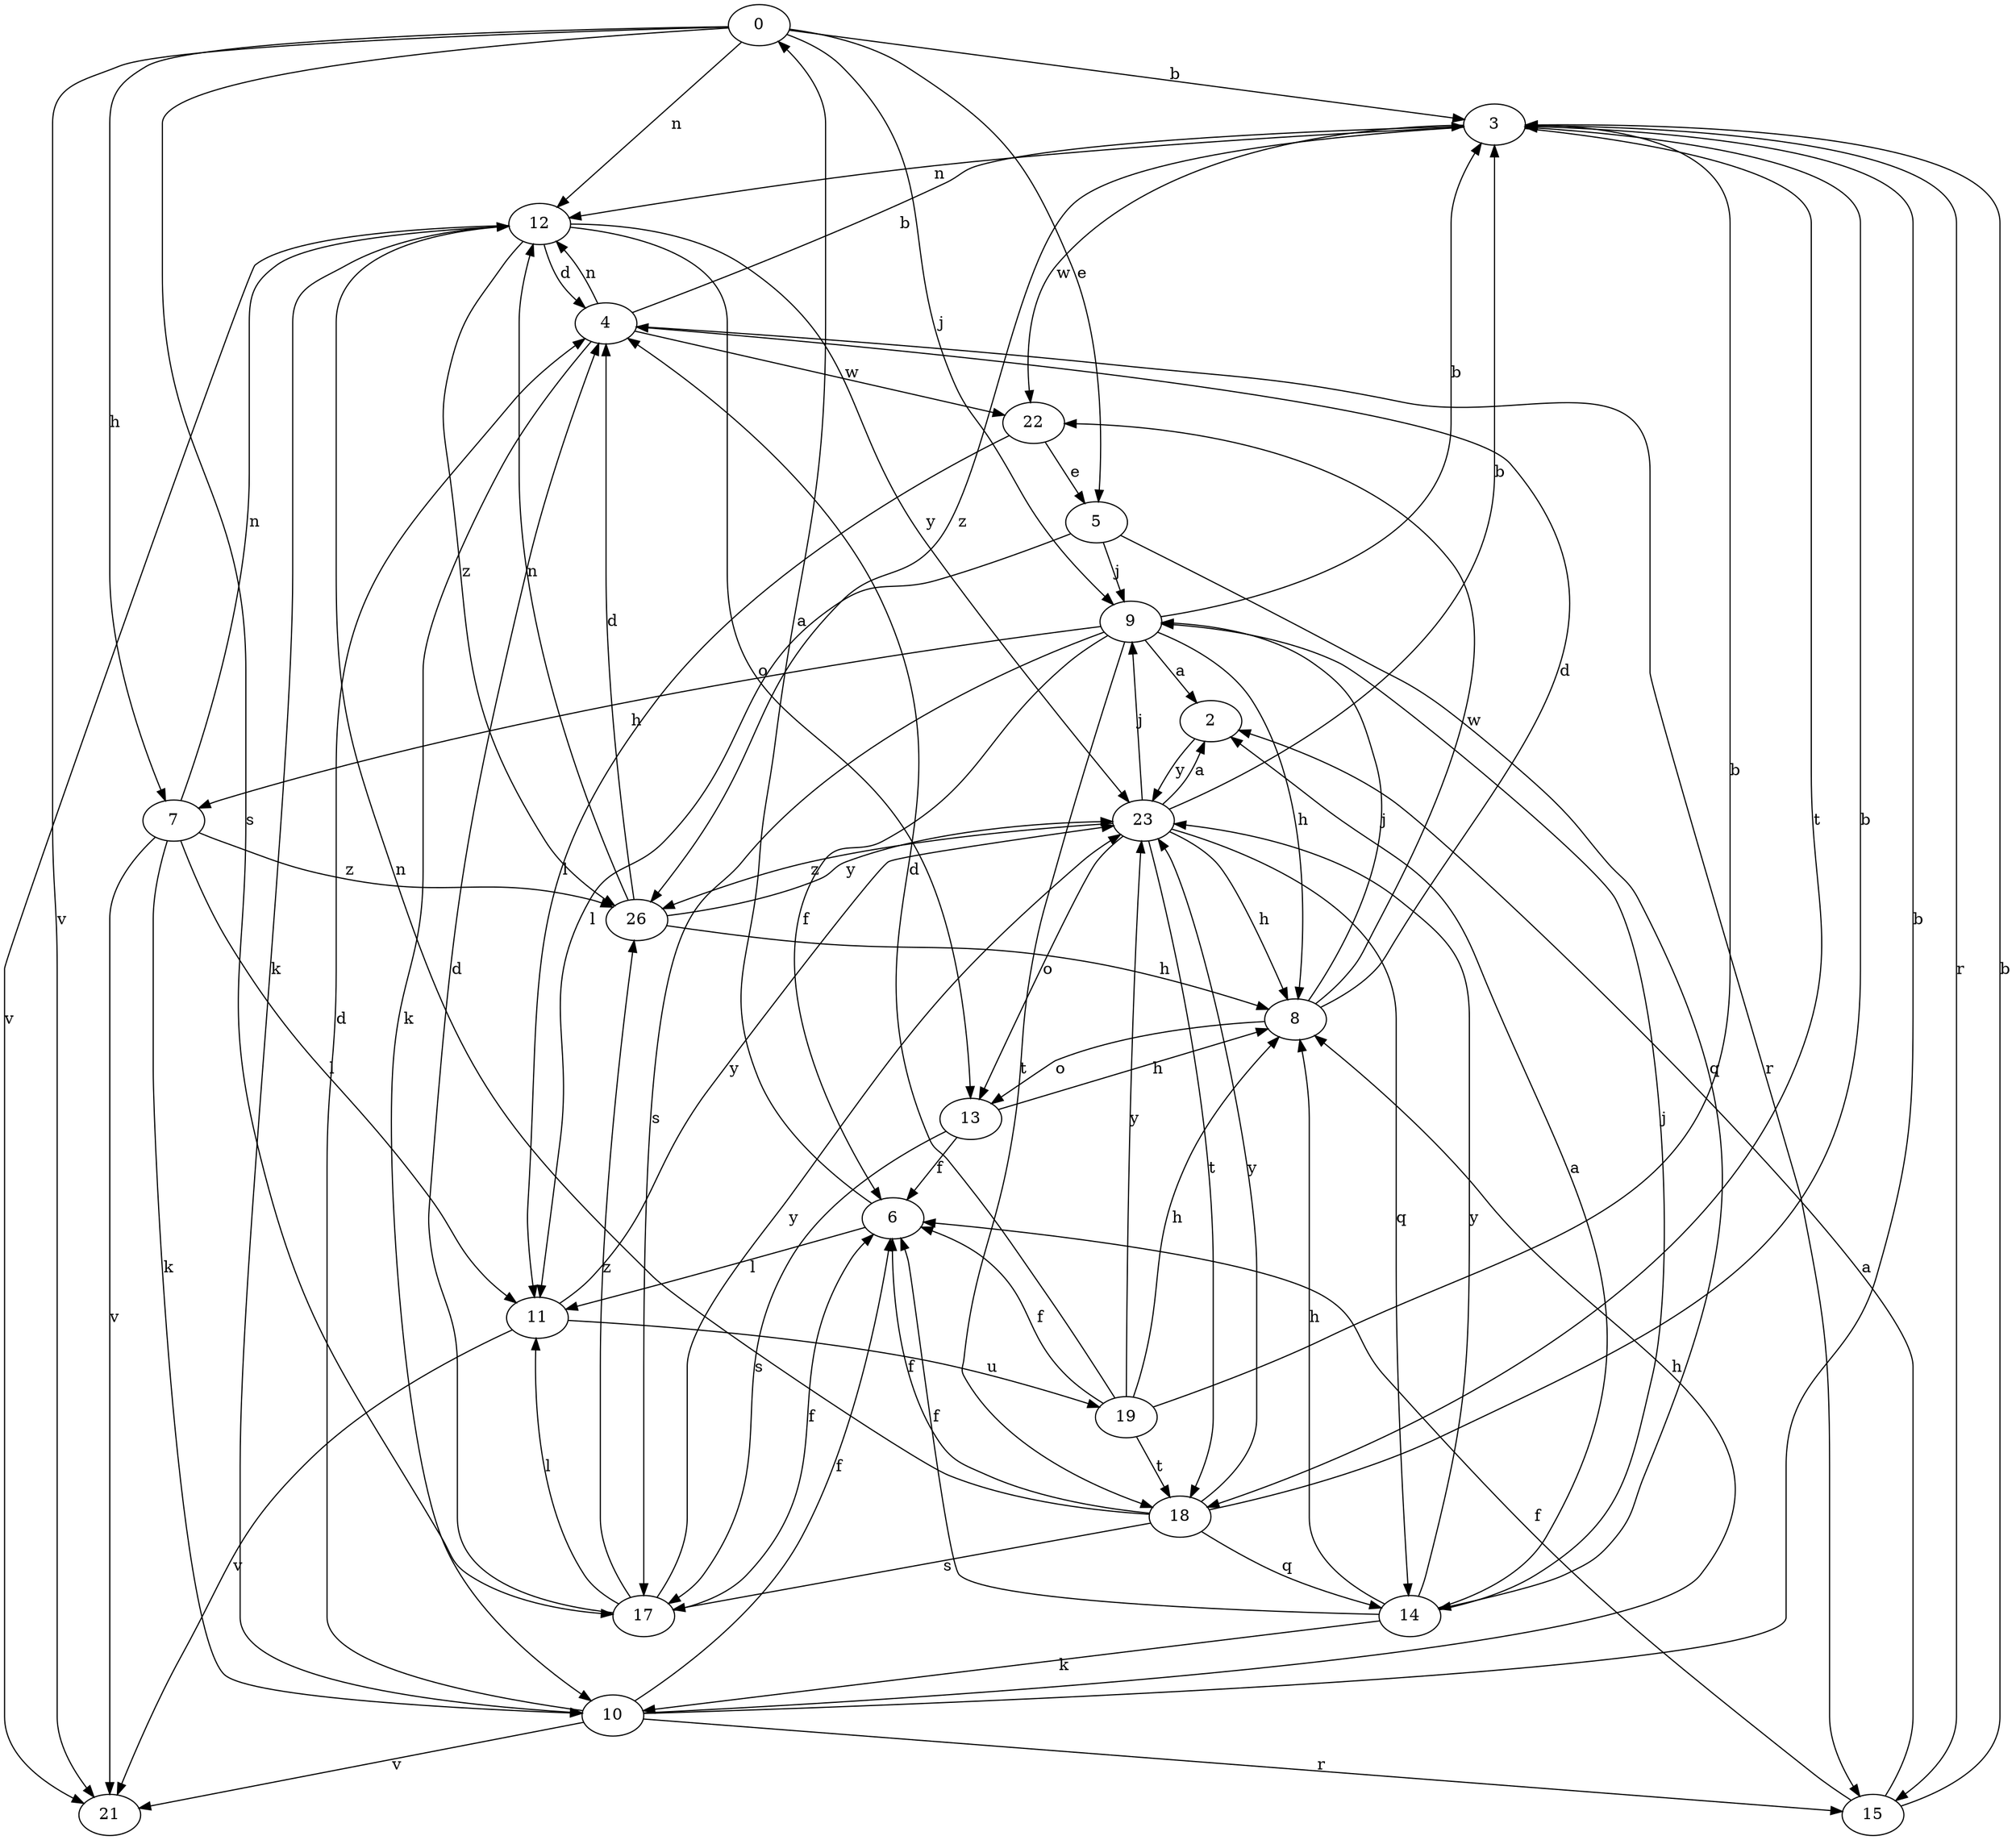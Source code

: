 strict digraph  {
0;
2;
3;
4;
5;
6;
7;
8;
9;
10;
11;
12;
13;
14;
15;
17;
18;
19;
21;
22;
23;
26;
0 -> 3  [label=b];
0 -> 5  [label=e];
0 -> 7  [label=h];
0 -> 9  [label=j];
0 -> 12  [label=n];
0 -> 17  [label=s];
0 -> 21  [label=v];
2 -> 23  [label=y];
3 -> 12  [label=n];
3 -> 15  [label=r];
3 -> 18  [label=t];
3 -> 22  [label=w];
3 -> 26  [label=z];
4 -> 3  [label=b];
4 -> 10  [label=k];
4 -> 12  [label=n];
4 -> 15  [label=r];
4 -> 22  [label=w];
5 -> 9  [label=j];
5 -> 11  [label=l];
5 -> 14  [label=q];
6 -> 0  [label=a];
6 -> 11  [label=l];
7 -> 10  [label=k];
7 -> 11  [label=l];
7 -> 12  [label=n];
7 -> 21  [label=v];
7 -> 26  [label=z];
8 -> 4  [label=d];
8 -> 9  [label=j];
8 -> 13  [label=o];
8 -> 22  [label=w];
9 -> 2  [label=a];
9 -> 3  [label=b];
9 -> 6  [label=f];
9 -> 7  [label=h];
9 -> 8  [label=h];
9 -> 17  [label=s];
9 -> 18  [label=t];
10 -> 3  [label=b];
10 -> 4  [label=d];
10 -> 6  [label=f];
10 -> 8  [label=h];
10 -> 15  [label=r];
10 -> 21  [label=v];
11 -> 19  [label=u];
11 -> 21  [label=v];
11 -> 23  [label=y];
12 -> 4  [label=d];
12 -> 10  [label=k];
12 -> 13  [label=o];
12 -> 21  [label=v];
12 -> 23  [label=y];
12 -> 26  [label=z];
13 -> 6  [label=f];
13 -> 8  [label=h];
13 -> 17  [label=s];
14 -> 2  [label=a];
14 -> 6  [label=f];
14 -> 8  [label=h];
14 -> 9  [label=j];
14 -> 10  [label=k];
14 -> 23  [label=y];
15 -> 2  [label=a];
15 -> 3  [label=b];
15 -> 6  [label=f];
17 -> 4  [label=d];
17 -> 6  [label=f];
17 -> 11  [label=l];
17 -> 23  [label=y];
17 -> 26  [label=z];
18 -> 3  [label=b];
18 -> 6  [label=f];
18 -> 12  [label=n];
18 -> 14  [label=q];
18 -> 17  [label=s];
18 -> 23  [label=y];
19 -> 3  [label=b];
19 -> 4  [label=d];
19 -> 6  [label=f];
19 -> 8  [label=h];
19 -> 18  [label=t];
19 -> 23  [label=y];
22 -> 5  [label=e];
22 -> 11  [label=l];
23 -> 2  [label=a];
23 -> 3  [label=b];
23 -> 8  [label=h];
23 -> 9  [label=j];
23 -> 13  [label=o];
23 -> 14  [label=q];
23 -> 18  [label=t];
23 -> 26  [label=z];
26 -> 4  [label=d];
26 -> 8  [label=h];
26 -> 12  [label=n];
26 -> 23  [label=y];
}
